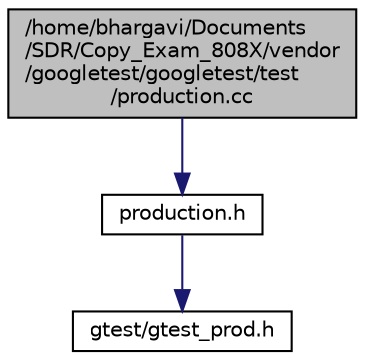 digraph "/home/bhargavi/Documents/SDR/Copy_Exam_808X/vendor/googletest/googletest/test/production.cc"
{
  edge [fontname="Helvetica",fontsize="10",labelfontname="Helvetica",labelfontsize="10"];
  node [fontname="Helvetica",fontsize="10",shape=record];
  Node1 [label="/home/bhargavi/Documents\l/SDR/Copy_Exam_808X/vendor\l/googletest/googletest/test\l/production.cc",height=0.2,width=0.4,color="black", fillcolor="grey75", style="filled", fontcolor="black"];
  Node1 -> Node2 [color="midnightblue",fontsize="10",style="solid"];
  Node2 [label="production.h",height=0.2,width=0.4,color="black", fillcolor="white", style="filled",URL="$production_8h.html"];
  Node2 -> Node3 [color="midnightblue",fontsize="10",style="solid"];
  Node3 [label="gtest/gtest_prod.h",height=0.2,width=0.4,color="black", fillcolor="white", style="filled",URL="$gtest__prod_8h.html"];
}
